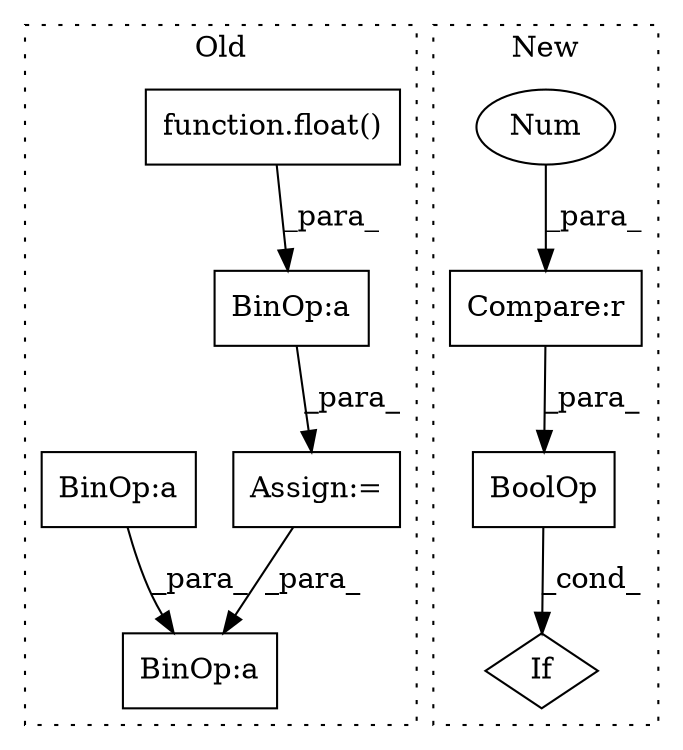 digraph G {
subgraph cluster0 {
1 [label="function.float()" a="75" s="2000,2020" l="6,1" shape="box"];
3 [label="Assign:=" a="68" s="2847" l="3" shape="box"];
5 [label="BinOp:a" a="82" s="2021" l="3" shape="box"];
8 [label="BinOp:a" a="82" s="3002" l="3" shape="box"];
9 [label="BinOp:a" a="82" s="2301" l="7" shape="box"];
label = "Old";
style="dotted";
}
subgraph cluster1 {
2 [label="BoolOp" a="72" s="4620" l="25" shape="box"];
4 [label="If" a="96" s="4617" l="3" shape="diamond"];
6 [label="Compare:r" a="40" s="4634" l="11" shape="box"];
7 [label="Num" a="76" s="4642" l="3" shape="ellipse"];
label = "New";
style="dotted";
}
1 -> 5 [label="_para_"];
2 -> 4 [label="_cond_"];
3 -> 8 [label="_para_"];
5 -> 3 [label="_para_"];
6 -> 2 [label="_para_"];
7 -> 6 [label="_para_"];
9 -> 8 [label="_para_"];
}